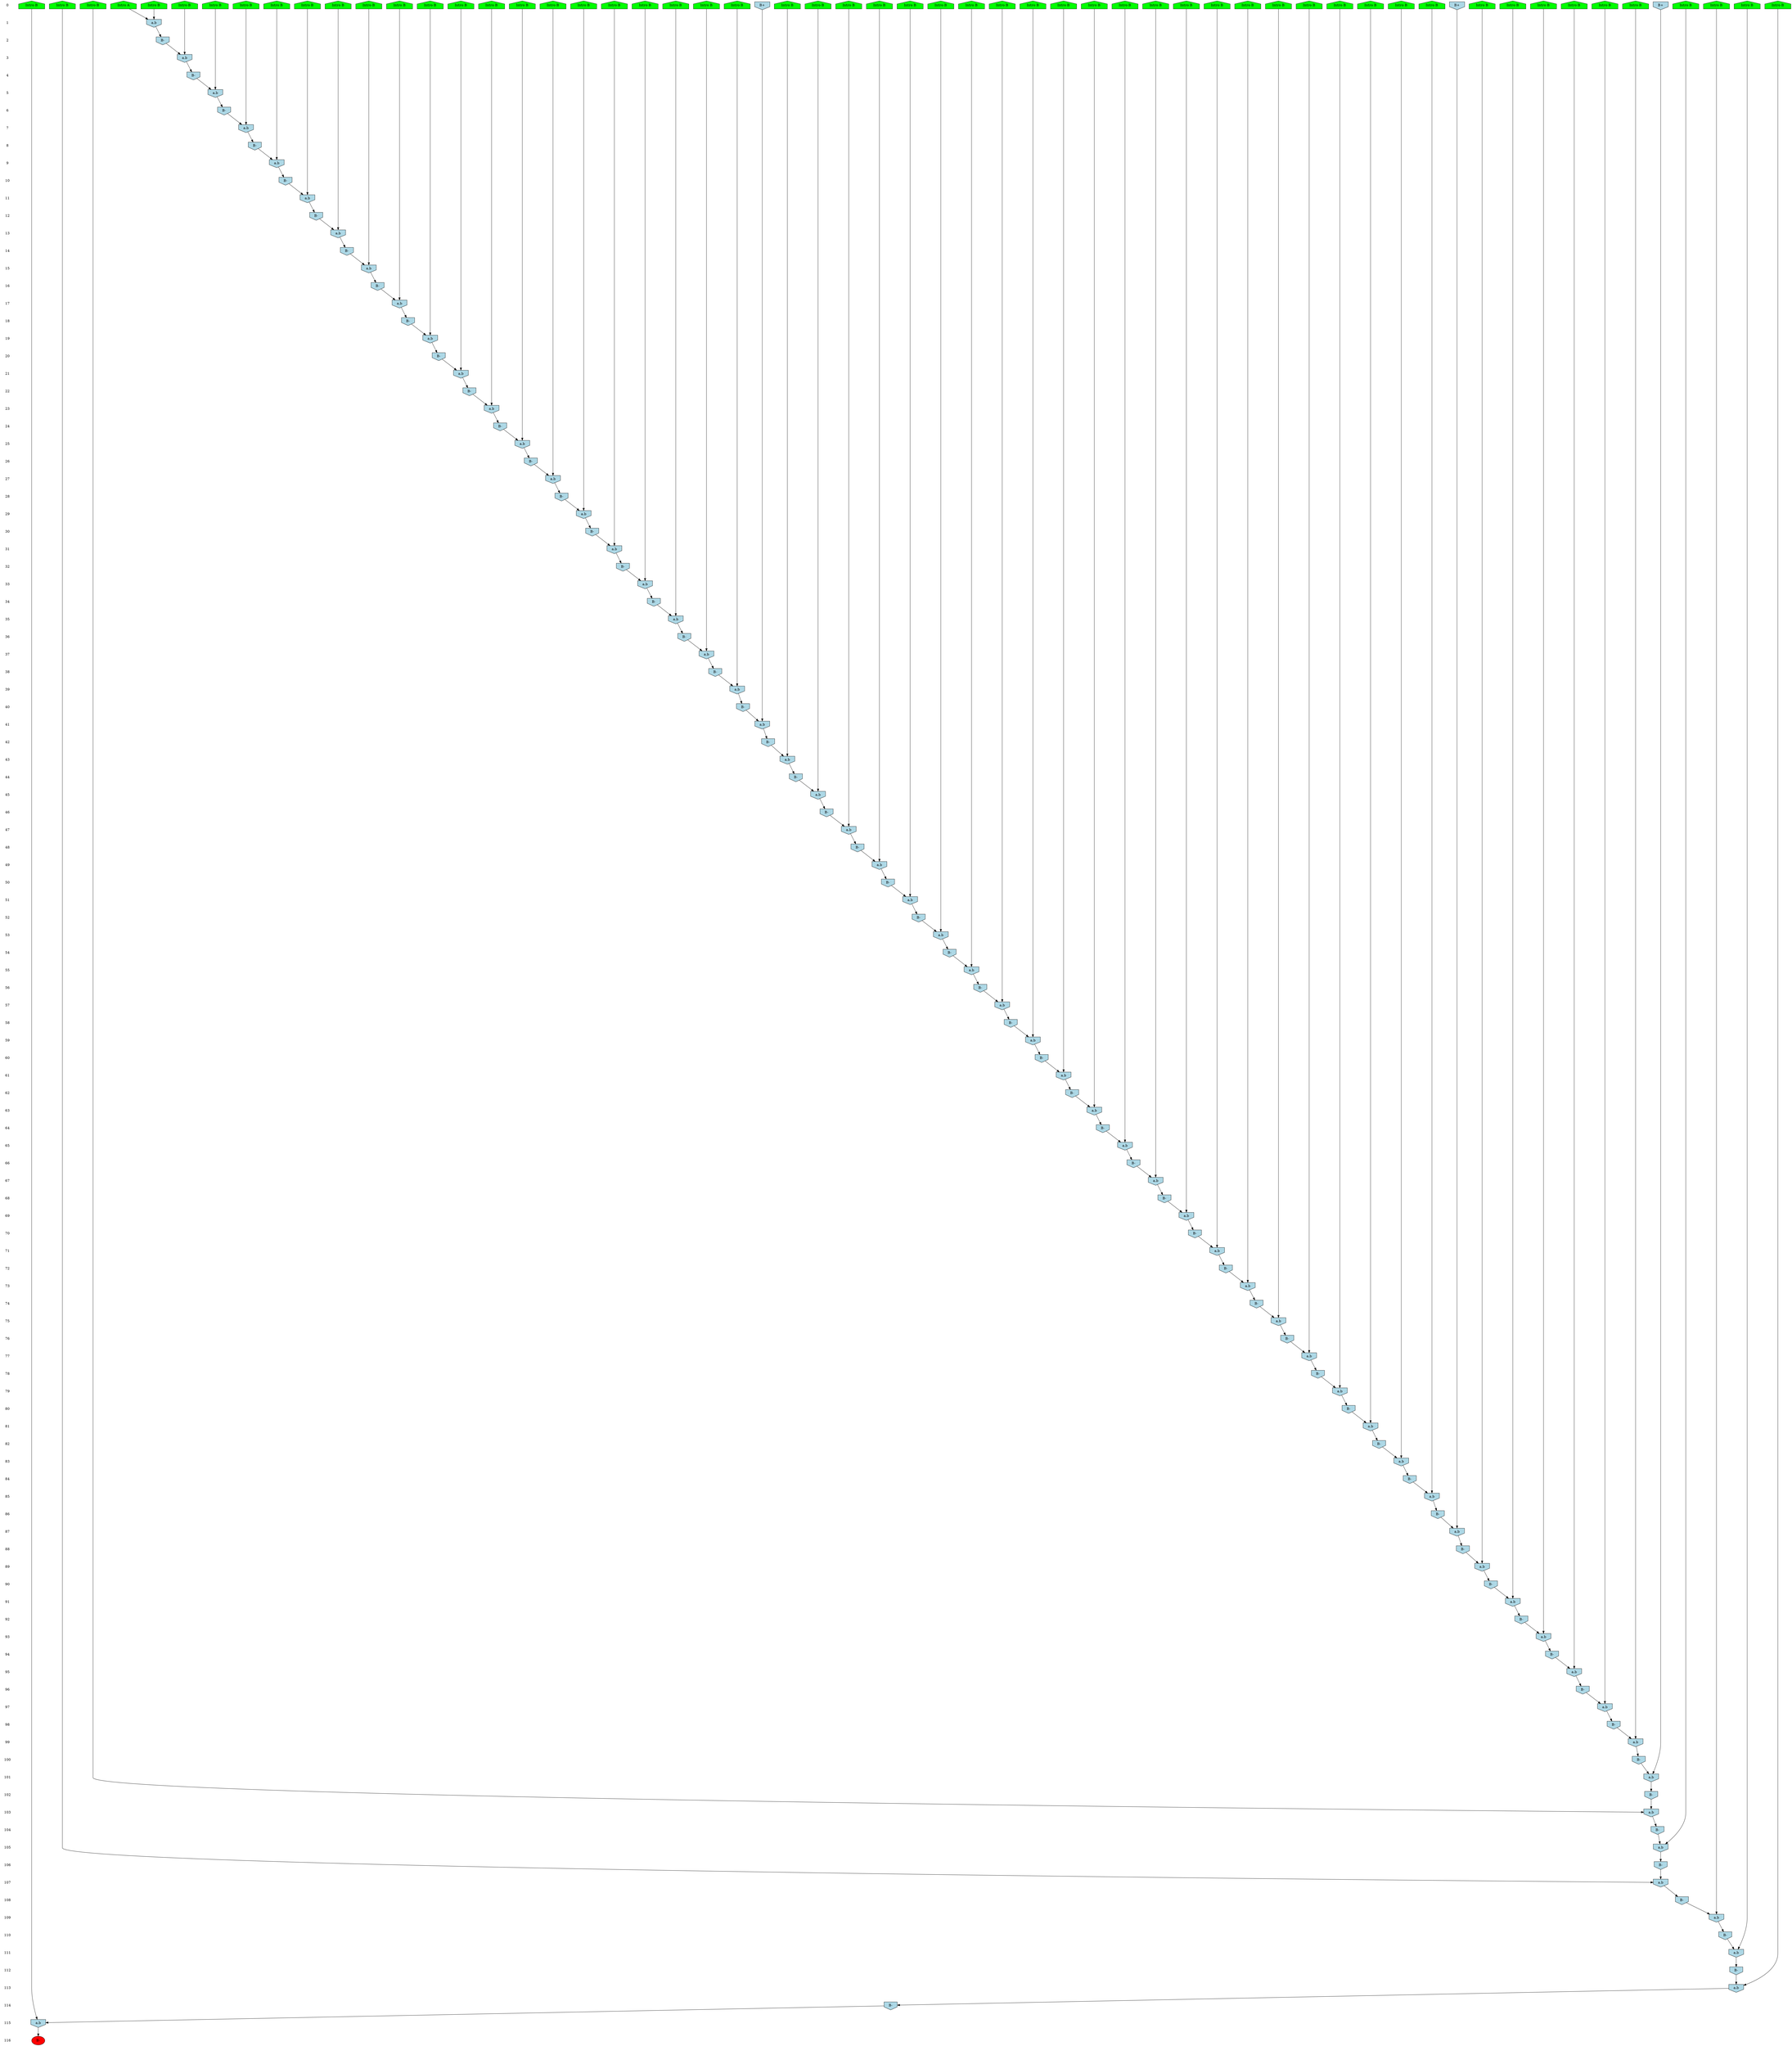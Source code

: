 /* Compression of 1 causal flows obtained in average at 5.022067E+01 t.u */
/* Compressed causal flows were: [58] */
digraph G{
 ranksep=.5 ; 
{ rank = same ; "0" [shape=plaintext] ; node_1 [label ="Intro B", shape=house, style=filled, fillcolor=green] ;
node_2 [label ="Intro B", shape=house, style=filled, fillcolor=green] ;
node_3 [label ="Intro B", shape=house, style=filled, fillcolor=green] ;
node_4 [label ="Intro B", shape=house, style=filled, fillcolor=green] ;
node_5 [label ="Intro B", shape=house, style=filled, fillcolor=green] ;
node_6 [label ="Intro B", shape=house, style=filled, fillcolor=green] ;
node_7 [label ="Intro B", shape=house, style=filled, fillcolor=green] ;
node_8 [label ="Intro B", shape=house, style=filled, fillcolor=green] ;
node_9 [label ="Intro B", shape=house, style=filled, fillcolor=green] ;
node_10 [label ="Intro B", shape=house, style=filled, fillcolor=green] ;
node_11 [label ="Intro B", shape=house, style=filled, fillcolor=green] ;
node_12 [label ="Intro B", shape=house, style=filled, fillcolor=green] ;
node_13 [label ="Intro B", shape=house, style=filled, fillcolor=green] ;
node_14 [label ="Intro B", shape=house, style=filled, fillcolor=green] ;
node_15 [label ="Intro B", shape=house, style=filled, fillcolor=green] ;
node_16 [label ="Intro B", shape=house, style=filled, fillcolor=green] ;
node_17 [label ="Intro B", shape=house, style=filled, fillcolor=green] ;
node_18 [label ="Intro B", shape=house, style=filled, fillcolor=green] ;
node_19 [label ="Intro B", shape=house, style=filled, fillcolor=green] ;
node_20 [label ="Intro B", shape=house, style=filled, fillcolor=green] ;
node_21 [label ="Intro B", shape=house, style=filled, fillcolor=green] ;
node_22 [label ="Intro B", shape=house, style=filled, fillcolor=green] ;
node_23 [label ="Intro B", shape=house, style=filled, fillcolor=green] ;
node_24 [label ="Intro B", shape=house, style=filled, fillcolor=green] ;
node_25 [label ="Intro B", shape=house, style=filled, fillcolor=green] ;
node_26 [label ="Intro B", shape=house, style=filled, fillcolor=green] ;
node_27 [label ="Intro B", shape=house, style=filled, fillcolor=green] ;
node_28 [label ="Intro B", shape=house, style=filled, fillcolor=green] ;
node_29 [label ="Intro B", shape=house, style=filled, fillcolor=green] ;
node_30 [label ="Intro B", shape=house, style=filled, fillcolor=green] ;
node_31 [label ="Intro B", shape=house, style=filled, fillcolor=green] ;
node_32 [label ="Intro B", shape=house, style=filled, fillcolor=green] ;
node_33 [label ="Intro B", shape=house, style=filled, fillcolor=green] ;
node_34 [label ="Intro B", shape=house, style=filled, fillcolor=green] ;
node_35 [label ="Intro B", shape=house, style=filled, fillcolor=green] ;
node_36 [label ="Intro B", shape=house, style=filled, fillcolor=green] ;
node_37 [label ="Intro B", shape=house, style=filled, fillcolor=green] ;
node_38 [label ="Intro B", shape=house, style=filled, fillcolor=green] ;
node_39 [label ="Intro B", shape=house, style=filled, fillcolor=green] ;
node_40 [label ="Intro B", shape=house, style=filled, fillcolor=green] ;
node_41 [label ="Intro B", shape=house, style=filled, fillcolor=green] ;
node_42 [label ="Intro B", shape=house, style=filled, fillcolor=green] ;
node_43 [label ="Intro B", shape=house, style=filled, fillcolor=green] ;
node_44 [label ="Intro B", shape=house, style=filled, fillcolor=green] ;
node_45 [label ="Intro B", shape=house, style=filled, fillcolor=green] ;
node_46 [label ="Intro B", shape=house, style=filled, fillcolor=green] ;
node_47 [label ="Intro B", shape=house, style=filled, fillcolor=green] ;
node_48 [label ="Intro B", shape=house, style=filled, fillcolor=green] ;
node_49 [label ="Intro B", shape=house, style=filled, fillcolor=green] ;
node_50 [label ="Intro B", shape=house, style=filled, fillcolor=green] ;
node_51 [label ="Intro B", shape=house, style=filled, fillcolor=green] ;
node_52 [label ="Intro B", shape=house, style=filled, fillcolor=green] ;
node_53 [label ="Intro B", shape=house, style=filled, fillcolor=green] ;
node_54 [label ="Intro B", shape=house, style=filled, fillcolor=green] ;
node_55 [label ="Intro B", shape=house, style=filled, fillcolor=green] ;
node_56 [label ="Intro A", shape=house, style=filled, fillcolor=green] ;
node_62 [label="B+", shape=invhouse, style=filled, fillcolor = lightblue] ;
node_71 [label="B+", shape=invhouse, style=filled, fillcolor = lightblue] ;
node_124 [label="B+", shape=invhouse, style=filled, fillcolor = lightblue] ;
}
{ rank = same ; "1" [shape=plaintext] ; node_57 [label="a.b", shape=invhouse, style=filled, fillcolor = lightblue] ;
}
{ rank = same ; "2" [shape=plaintext] ; node_58 [label="B-", shape=invhouse, style=filled, fillcolor = lightblue] ;
}
{ rank = same ; "3" [shape=plaintext] ; node_59 [label="a.b", shape=invhouse, style=filled, fillcolor = lightblue] ;
}
{ rank = same ; "4" [shape=plaintext] ; node_60 [label="B-", shape=invhouse, style=filled, fillcolor = lightblue] ;
}
{ rank = same ; "5" [shape=plaintext] ; node_61 [label="a.b", shape=invhouse, style=filled, fillcolor = lightblue] ;
}
{ rank = same ; "6" [shape=plaintext] ; node_63 [label="B-", shape=invhouse, style=filled, fillcolor = lightblue] ;
}
{ rank = same ; "7" [shape=plaintext] ; node_64 [label="a.b", shape=invhouse, style=filled, fillcolor = lightblue] ;
}
{ rank = same ; "8" [shape=plaintext] ; node_65 [label="B-", shape=invhouse, style=filled, fillcolor = lightblue] ;
}
{ rank = same ; "9" [shape=plaintext] ; node_66 [label="a.b", shape=invhouse, style=filled, fillcolor = lightblue] ;
}
{ rank = same ; "10" [shape=plaintext] ; node_67 [label="B-", shape=invhouse, style=filled, fillcolor = lightblue] ;
}
{ rank = same ; "11" [shape=plaintext] ; node_68 [label="a.b", shape=invhouse, style=filled, fillcolor = lightblue] ;
}
{ rank = same ; "12" [shape=plaintext] ; node_69 [label="B-", shape=invhouse, style=filled, fillcolor = lightblue] ;
}
{ rank = same ; "13" [shape=plaintext] ; node_70 [label="a.b", shape=invhouse, style=filled, fillcolor = lightblue] ;
}
{ rank = same ; "14" [shape=plaintext] ; node_72 [label="B-", shape=invhouse, style=filled, fillcolor = lightblue] ;
}
{ rank = same ; "15" [shape=plaintext] ; node_73 [label="a.b", shape=invhouse, style=filled, fillcolor = lightblue] ;
}
{ rank = same ; "16" [shape=plaintext] ; node_74 [label="B-", shape=invhouse, style=filled, fillcolor = lightblue] ;
}
{ rank = same ; "17" [shape=plaintext] ; node_75 [label="a.b", shape=invhouse, style=filled, fillcolor = lightblue] ;
}
{ rank = same ; "18" [shape=plaintext] ; node_76 [label="B-", shape=invhouse, style=filled, fillcolor = lightblue] ;
}
{ rank = same ; "19" [shape=plaintext] ; node_77 [label="a.b", shape=invhouse, style=filled, fillcolor = lightblue] ;
}
{ rank = same ; "20" [shape=plaintext] ; node_78 [label="B-", shape=invhouse, style=filled, fillcolor = lightblue] ;
}
{ rank = same ; "21" [shape=plaintext] ; node_79 [label="a.b", shape=invhouse, style=filled, fillcolor = lightblue] ;
}
{ rank = same ; "22" [shape=plaintext] ; node_80 [label="B-", shape=invhouse, style=filled, fillcolor = lightblue] ;
}
{ rank = same ; "23" [shape=plaintext] ; node_81 [label="a.b", shape=invhouse, style=filled, fillcolor = lightblue] ;
}
{ rank = same ; "24" [shape=plaintext] ; node_82 [label="B-", shape=invhouse, style=filled, fillcolor = lightblue] ;
}
{ rank = same ; "25" [shape=plaintext] ; node_83 [label="a.b", shape=invhouse, style=filled, fillcolor = lightblue] ;
}
{ rank = same ; "26" [shape=plaintext] ; node_84 [label="B-", shape=invhouse, style=filled, fillcolor = lightblue] ;
}
{ rank = same ; "27" [shape=plaintext] ; node_85 [label="a.b", shape=invhouse, style=filled, fillcolor = lightblue] ;
}
{ rank = same ; "28" [shape=plaintext] ; node_86 [label="B-", shape=invhouse, style=filled, fillcolor = lightblue] ;
}
{ rank = same ; "29" [shape=plaintext] ; node_87 [label="a.b", shape=invhouse, style=filled, fillcolor = lightblue] ;
}
{ rank = same ; "30" [shape=plaintext] ; node_88 [label="B-", shape=invhouse, style=filled, fillcolor = lightblue] ;
}
{ rank = same ; "31" [shape=plaintext] ; node_89 [label="a.b", shape=invhouse, style=filled, fillcolor = lightblue] ;
}
{ rank = same ; "32" [shape=plaintext] ; node_90 [label="B-", shape=invhouse, style=filled, fillcolor = lightblue] ;
}
{ rank = same ; "33" [shape=plaintext] ; node_91 [label="a.b", shape=invhouse, style=filled, fillcolor = lightblue] ;
}
{ rank = same ; "34" [shape=plaintext] ; node_92 [label="B-", shape=invhouse, style=filled, fillcolor = lightblue] ;
}
{ rank = same ; "35" [shape=plaintext] ; node_93 [label="a.b", shape=invhouse, style=filled, fillcolor = lightblue] ;
}
{ rank = same ; "36" [shape=plaintext] ; node_94 [label="B-", shape=invhouse, style=filled, fillcolor = lightblue] ;
}
{ rank = same ; "37" [shape=plaintext] ; node_95 [label="a.b", shape=invhouse, style=filled, fillcolor = lightblue] ;
}
{ rank = same ; "38" [shape=plaintext] ; node_96 [label="B-", shape=invhouse, style=filled, fillcolor = lightblue] ;
}
{ rank = same ; "39" [shape=plaintext] ; node_97 [label="a.b", shape=invhouse, style=filled, fillcolor = lightblue] ;
}
{ rank = same ; "40" [shape=plaintext] ; node_98 [label="B-", shape=invhouse, style=filled, fillcolor = lightblue] ;
}
{ rank = same ; "41" [shape=plaintext] ; node_99 [label="a.b", shape=invhouse, style=filled, fillcolor = lightblue] ;
}
{ rank = same ; "42" [shape=plaintext] ; node_100 [label="B-", shape=invhouse, style=filled, fillcolor = lightblue] ;
}
{ rank = same ; "43" [shape=plaintext] ; node_101 [label="a.b", shape=invhouse, style=filled, fillcolor = lightblue] ;
}
{ rank = same ; "44" [shape=plaintext] ; node_102 [label="B-", shape=invhouse, style=filled, fillcolor = lightblue] ;
}
{ rank = same ; "45" [shape=plaintext] ; node_103 [label="a.b", shape=invhouse, style=filled, fillcolor = lightblue] ;
}
{ rank = same ; "46" [shape=plaintext] ; node_104 [label="B-", shape=invhouse, style=filled, fillcolor = lightblue] ;
}
{ rank = same ; "47" [shape=plaintext] ; node_105 [label="a.b", shape=invhouse, style=filled, fillcolor = lightblue] ;
}
{ rank = same ; "48" [shape=plaintext] ; node_106 [label="B-", shape=invhouse, style=filled, fillcolor = lightblue] ;
}
{ rank = same ; "49" [shape=plaintext] ; node_107 [label="a.b", shape=invhouse, style=filled, fillcolor = lightblue] ;
}
{ rank = same ; "50" [shape=plaintext] ; node_108 [label="B-", shape=invhouse, style=filled, fillcolor = lightblue] ;
}
{ rank = same ; "51" [shape=plaintext] ; node_109 [label="a.b", shape=invhouse, style=filled, fillcolor = lightblue] ;
}
{ rank = same ; "52" [shape=plaintext] ; node_110 [label="B-", shape=invhouse, style=filled, fillcolor = lightblue] ;
}
{ rank = same ; "53" [shape=plaintext] ; node_111 [label="a.b", shape=invhouse, style=filled, fillcolor = lightblue] ;
}
{ rank = same ; "54" [shape=plaintext] ; node_112 [label="B-", shape=invhouse, style=filled, fillcolor = lightblue] ;
}
{ rank = same ; "55" [shape=plaintext] ; node_113 [label="a.b", shape=invhouse, style=filled, fillcolor = lightblue] ;
}
{ rank = same ; "56" [shape=plaintext] ; node_114 [label="B-", shape=invhouse, style=filled, fillcolor = lightblue] ;
}
{ rank = same ; "57" [shape=plaintext] ; node_115 [label="a.b", shape=invhouse, style=filled, fillcolor = lightblue] ;
}
{ rank = same ; "58" [shape=plaintext] ; node_116 [label="B-", shape=invhouse, style=filled, fillcolor = lightblue] ;
}
{ rank = same ; "59" [shape=plaintext] ; node_117 [label="a.b", shape=invhouse, style=filled, fillcolor = lightblue] ;
}
{ rank = same ; "60" [shape=plaintext] ; node_118 [label="B-", shape=invhouse, style=filled, fillcolor = lightblue] ;
}
{ rank = same ; "61" [shape=plaintext] ; node_119 [label="a.b", shape=invhouse, style=filled, fillcolor = lightblue] ;
}
{ rank = same ; "62" [shape=plaintext] ; node_120 [label="B-", shape=invhouse, style=filled, fillcolor = lightblue] ;
}
{ rank = same ; "63" [shape=plaintext] ; node_121 [label="a.b", shape=invhouse, style=filled, fillcolor = lightblue] ;
}
{ rank = same ; "64" [shape=plaintext] ; node_122 [label="B-", shape=invhouse, style=filled, fillcolor = lightblue] ;
}
{ rank = same ; "65" [shape=plaintext] ; node_123 [label="a.b", shape=invhouse, style=filled, fillcolor = lightblue] ;
}
{ rank = same ; "66" [shape=plaintext] ; node_125 [label="B-", shape=invhouse, style=filled, fillcolor = lightblue] ;
}
{ rank = same ; "67" [shape=plaintext] ; node_126 [label="a.b", shape=invhouse, style=filled, fillcolor = lightblue] ;
}
{ rank = same ; "68" [shape=plaintext] ; node_127 [label="B-", shape=invhouse, style=filled, fillcolor = lightblue] ;
}
{ rank = same ; "69" [shape=plaintext] ; node_128 [label="a.b", shape=invhouse, style=filled, fillcolor = lightblue] ;
}
{ rank = same ; "70" [shape=plaintext] ; node_129 [label="B-", shape=invhouse, style=filled, fillcolor = lightblue] ;
}
{ rank = same ; "71" [shape=plaintext] ; node_130 [label="a.b", shape=invhouse, style=filled, fillcolor = lightblue] ;
}
{ rank = same ; "72" [shape=plaintext] ; node_131 [label="B-", shape=invhouse, style=filled, fillcolor = lightblue] ;
}
{ rank = same ; "73" [shape=plaintext] ; node_132 [label="a.b", shape=invhouse, style=filled, fillcolor = lightblue] ;
}
{ rank = same ; "74" [shape=plaintext] ; node_133 [label="B-", shape=invhouse, style=filled, fillcolor = lightblue] ;
}
{ rank = same ; "75" [shape=plaintext] ; node_134 [label="a.b", shape=invhouse, style=filled, fillcolor = lightblue] ;
}
{ rank = same ; "76" [shape=plaintext] ; node_135 [label="B-", shape=invhouse, style=filled, fillcolor = lightblue] ;
}
{ rank = same ; "77" [shape=plaintext] ; node_136 [label="a.b", shape=invhouse, style=filled, fillcolor = lightblue] ;
}
{ rank = same ; "78" [shape=plaintext] ; node_137 [label="B-", shape=invhouse, style=filled, fillcolor = lightblue] ;
}
{ rank = same ; "79" [shape=plaintext] ; node_138 [label="a.b", shape=invhouse, style=filled, fillcolor = lightblue] ;
}
{ rank = same ; "80" [shape=plaintext] ; node_139 [label="B-", shape=invhouse, style=filled, fillcolor = lightblue] ;
}
{ rank = same ; "81" [shape=plaintext] ; node_140 [label="a.b", shape=invhouse, style=filled, fillcolor = lightblue] ;
}
{ rank = same ; "82" [shape=plaintext] ; node_141 [label="B-", shape=invhouse, style=filled, fillcolor = lightblue] ;
}
{ rank = same ; "83" [shape=plaintext] ; node_142 [label="a.b", shape=invhouse, style=filled, fillcolor = lightblue] ;
}
{ rank = same ; "84" [shape=plaintext] ; node_143 [label="B-", shape=invhouse, style=filled, fillcolor = lightblue] ;
}
{ rank = same ; "85" [shape=plaintext] ; node_144 [label="a.b", shape=invhouse, style=filled, fillcolor = lightblue] ;
}
{ rank = same ; "86" [shape=plaintext] ; node_145 [label="B-", shape=invhouse, style=filled, fillcolor = lightblue] ;
}
{ rank = same ; "87" [shape=plaintext] ; node_146 [label="a.b", shape=invhouse, style=filled, fillcolor = lightblue] ;
}
{ rank = same ; "88" [shape=plaintext] ; node_147 [label="B-", shape=invhouse, style=filled, fillcolor = lightblue] ;
}
{ rank = same ; "89" [shape=plaintext] ; node_148 [label="a.b", shape=invhouse, style=filled, fillcolor = lightblue] ;
}
{ rank = same ; "90" [shape=plaintext] ; node_149 [label="B-", shape=invhouse, style=filled, fillcolor = lightblue] ;
}
{ rank = same ; "91" [shape=plaintext] ; node_150 [label="a.b", shape=invhouse, style=filled, fillcolor = lightblue] ;
}
{ rank = same ; "92" [shape=plaintext] ; node_151 [label="B-", shape=invhouse, style=filled, fillcolor = lightblue] ;
}
{ rank = same ; "93" [shape=plaintext] ; node_152 [label="a.b", shape=invhouse, style=filled, fillcolor = lightblue] ;
}
{ rank = same ; "94" [shape=plaintext] ; node_153 [label="B-", shape=invhouse, style=filled, fillcolor = lightblue] ;
}
{ rank = same ; "95" [shape=plaintext] ; node_154 [label="a.b", shape=invhouse, style=filled, fillcolor = lightblue] ;
}
{ rank = same ; "96" [shape=plaintext] ; node_155 [label="B-", shape=invhouse, style=filled, fillcolor = lightblue] ;
}
{ rank = same ; "97" [shape=plaintext] ; node_156 [label="a.b", shape=invhouse, style=filled, fillcolor = lightblue] ;
}
{ rank = same ; "98" [shape=plaintext] ; node_157 [label="B-", shape=invhouse, style=filled, fillcolor = lightblue] ;
}
{ rank = same ; "99" [shape=plaintext] ; node_158 [label="a.b", shape=invhouse, style=filled, fillcolor = lightblue] ;
}
{ rank = same ; "100" [shape=plaintext] ; node_159 [label="B-", shape=invhouse, style=filled, fillcolor = lightblue] ;
}
{ rank = same ; "101" [shape=plaintext] ; node_160 [label="a.b", shape=invhouse, style=filled, fillcolor = lightblue] ;
}
{ rank = same ; "102" [shape=plaintext] ; node_161 [label="B-", shape=invhouse, style=filled, fillcolor = lightblue] ;
}
{ rank = same ; "103" [shape=plaintext] ; node_162 [label="a.b", shape=invhouse, style=filled, fillcolor = lightblue] ;
}
{ rank = same ; "104" [shape=plaintext] ; node_163 [label="B-", shape=invhouse, style=filled, fillcolor = lightblue] ;
}
{ rank = same ; "105" [shape=plaintext] ; node_164 [label="a.b", shape=invhouse, style=filled, fillcolor = lightblue] ;
}
{ rank = same ; "106" [shape=plaintext] ; node_165 [label="B-", shape=invhouse, style=filled, fillcolor = lightblue] ;
}
{ rank = same ; "107" [shape=plaintext] ; node_166 [label="a.b", shape=invhouse, style=filled, fillcolor = lightblue] ;
}
{ rank = same ; "108" [shape=plaintext] ; node_167 [label="B-", shape=invhouse, style=filled, fillcolor = lightblue] ;
}
{ rank = same ; "109" [shape=plaintext] ; node_168 [label="a.b", shape=invhouse, style=filled, fillcolor = lightblue] ;
}
{ rank = same ; "110" [shape=plaintext] ; node_169 [label="B-", shape=invhouse, style=filled, fillcolor = lightblue] ;
}
{ rank = same ; "111" [shape=plaintext] ; node_170 [label="a.b", shape=invhouse, style=filled, fillcolor = lightblue] ;
}
{ rank = same ; "112" [shape=plaintext] ; node_171 [label="B-", shape=invhouse, style=filled, fillcolor = lightblue] ;
}
{ rank = same ; "113" [shape=plaintext] ; node_172 [label="a.b", shape=invhouse, style=filled, fillcolor = lightblue] ;
}
{ rank = same ; "114" [shape=plaintext] ; node_173 [label="B-", shape=invhouse, style=filled, fillcolor = lightblue] ;
}
{ rank = same ; "115" [shape=plaintext] ; node_174 [label="a.b", shape=invhouse, style=filled, fillcolor = lightblue] ;
}
{ rank = same ; "116" [shape=plaintext] ; node_175 [label ="B-", style=filled, fillcolor=red] ;
}
"0" -> "1" [style="invis"]; 
"1" -> "2" [style="invis"]; 
"2" -> "3" [style="invis"]; 
"3" -> "4" [style="invis"]; 
"4" -> "5" [style="invis"]; 
"5" -> "6" [style="invis"]; 
"6" -> "7" [style="invis"]; 
"7" -> "8" [style="invis"]; 
"8" -> "9" [style="invis"]; 
"9" -> "10" [style="invis"]; 
"10" -> "11" [style="invis"]; 
"11" -> "12" [style="invis"]; 
"12" -> "13" [style="invis"]; 
"13" -> "14" [style="invis"]; 
"14" -> "15" [style="invis"]; 
"15" -> "16" [style="invis"]; 
"16" -> "17" [style="invis"]; 
"17" -> "18" [style="invis"]; 
"18" -> "19" [style="invis"]; 
"19" -> "20" [style="invis"]; 
"20" -> "21" [style="invis"]; 
"21" -> "22" [style="invis"]; 
"22" -> "23" [style="invis"]; 
"23" -> "24" [style="invis"]; 
"24" -> "25" [style="invis"]; 
"25" -> "26" [style="invis"]; 
"26" -> "27" [style="invis"]; 
"27" -> "28" [style="invis"]; 
"28" -> "29" [style="invis"]; 
"29" -> "30" [style="invis"]; 
"30" -> "31" [style="invis"]; 
"31" -> "32" [style="invis"]; 
"32" -> "33" [style="invis"]; 
"33" -> "34" [style="invis"]; 
"34" -> "35" [style="invis"]; 
"35" -> "36" [style="invis"]; 
"36" -> "37" [style="invis"]; 
"37" -> "38" [style="invis"]; 
"38" -> "39" [style="invis"]; 
"39" -> "40" [style="invis"]; 
"40" -> "41" [style="invis"]; 
"41" -> "42" [style="invis"]; 
"42" -> "43" [style="invis"]; 
"43" -> "44" [style="invis"]; 
"44" -> "45" [style="invis"]; 
"45" -> "46" [style="invis"]; 
"46" -> "47" [style="invis"]; 
"47" -> "48" [style="invis"]; 
"48" -> "49" [style="invis"]; 
"49" -> "50" [style="invis"]; 
"50" -> "51" [style="invis"]; 
"51" -> "52" [style="invis"]; 
"52" -> "53" [style="invis"]; 
"53" -> "54" [style="invis"]; 
"54" -> "55" [style="invis"]; 
"55" -> "56" [style="invis"]; 
"56" -> "57" [style="invis"]; 
"57" -> "58" [style="invis"]; 
"58" -> "59" [style="invis"]; 
"59" -> "60" [style="invis"]; 
"60" -> "61" [style="invis"]; 
"61" -> "62" [style="invis"]; 
"62" -> "63" [style="invis"]; 
"63" -> "64" [style="invis"]; 
"64" -> "65" [style="invis"]; 
"65" -> "66" [style="invis"]; 
"66" -> "67" [style="invis"]; 
"67" -> "68" [style="invis"]; 
"68" -> "69" [style="invis"]; 
"69" -> "70" [style="invis"]; 
"70" -> "71" [style="invis"]; 
"71" -> "72" [style="invis"]; 
"72" -> "73" [style="invis"]; 
"73" -> "74" [style="invis"]; 
"74" -> "75" [style="invis"]; 
"75" -> "76" [style="invis"]; 
"76" -> "77" [style="invis"]; 
"77" -> "78" [style="invis"]; 
"78" -> "79" [style="invis"]; 
"79" -> "80" [style="invis"]; 
"80" -> "81" [style="invis"]; 
"81" -> "82" [style="invis"]; 
"82" -> "83" [style="invis"]; 
"83" -> "84" [style="invis"]; 
"84" -> "85" [style="invis"]; 
"85" -> "86" [style="invis"]; 
"86" -> "87" [style="invis"]; 
"87" -> "88" [style="invis"]; 
"88" -> "89" [style="invis"]; 
"89" -> "90" [style="invis"]; 
"90" -> "91" [style="invis"]; 
"91" -> "92" [style="invis"]; 
"92" -> "93" [style="invis"]; 
"93" -> "94" [style="invis"]; 
"94" -> "95" [style="invis"]; 
"95" -> "96" [style="invis"]; 
"96" -> "97" [style="invis"]; 
"97" -> "98" [style="invis"]; 
"98" -> "99" [style="invis"]; 
"99" -> "100" [style="invis"]; 
"100" -> "101" [style="invis"]; 
"101" -> "102" [style="invis"]; 
"102" -> "103" [style="invis"]; 
"103" -> "104" [style="invis"]; 
"104" -> "105" [style="invis"]; 
"105" -> "106" [style="invis"]; 
"106" -> "107" [style="invis"]; 
"107" -> "108" [style="invis"]; 
"108" -> "109" [style="invis"]; 
"109" -> "110" [style="invis"]; 
"110" -> "111" [style="invis"]; 
"111" -> "112" [style="invis"]; 
"112" -> "113" [style="invis"]; 
"113" -> "114" [style="invis"]; 
"114" -> "115" [style="invis"]; 
"115" -> "116" [style="invis"]; 
node_6 -> node_57
node_56 -> node_57
node_57 -> node_58
node_20 -> node_59
node_58 -> node_59
node_59 -> node_60
node_16 -> node_61
node_60 -> node_61
node_61 -> node_63
node_50 -> node_64
node_63 -> node_64
node_64 -> node_65
node_11 -> node_66
node_65 -> node_66
node_66 -> node_67
node_36 -> node_68
node_67 -> node_68
node_68 -> node_69
node_40 -> node_70
node_69 -> node_70
node_70 -> node_72
node_47 -> node_73
node_72 -> node_73
node_73 -> node_74
node_22 -> node_75
node_74 -> node_75
node_75 -> node_76
node_9 -> node_77
node_76 -> node_77
node_77 -> node_78
node_52 -> node_79
node_78 -> node_79
node_79 -> node_80
node_17 -> node_81
node_80 -> node_81
node_81 -> node_82
node_49 -> node_83
node_82 -> node_83
node_83 -> node_84
node_29 -> node_85
node_84 -> node_85
node_85 -> node_86
node_23 -> node_87
node_86 -> node_87
node_87 -> node_88
node_4 -> node_89
node_88 -> node_89
node_89 -> node_90
node_33 -> node_91
node_90 -> node_91
node_91 -> node_92
node_15 -> node_93
node_92 -> node_93
node_93 -> node_94
node_14 -> node_95
node_94 -> node_95
node_95 -> node_96
node_21 -> node_97
node_96 -> node_97
node_97 -> node_98
node_71 -> node_99
node_98 -> node_99
node_99 -> node_100
node_44 -> node_101
node_100 -> node_101
node_101 -> node_102
node_35 -> node_103
node_102 -> node_103
node_103 -> node_104
node_26 -> node_105
node_104 -> node_105
node_105 -> node_106
node_34 -> node_107
node_106 -> node_107
node_107 -> node_108
node_53 -> node_109
node_108 -> node_109
node_109 -> node_110
node_13 -> node_111
node_110 -> node_111
node_111 -> node_112
node_24 -> node_113
node_112 -> node_113
node_113 -> node_114
node_3 -> node_115
node_114 -> node_115
node_115 -> node_116
node_46 -> node_117
node_116 -> node_117
node_117 -> node_118
node_10 -> node_119
node_118 -> node_119
node_119 -> node_120
node_39 -> node_121
node_120 -> node_121
node_121 -> node_122
node_2 -> node_123
node_122 -> node_123
node_123 -> node_125
node_43 -> node_126
node_125 -> node_126
node_126 -> node_127
node_19 -> node_128
node_127 -> node_128
node_128 -> node_129
node_30 -> node_130
node_129 -> node_130
node_130 -> node_131
node_45 -> node_132
node_131 -> node_132
node_132 -> node_133
node_25 -> node_134
node_133 -> node_134
node_134 -> node_135
node_48 -> node_136
node_135 -> node_136
node_136 -> node_137
node_54 -> node_138
node_137 -> node_138
node_138 -> node_139
node_55 -> node_140
node_139 -> node_140
node_140 -> node_141
node_42 -> node_142
node_141 -> node_142
node_142 -> node_143
node_7 -> node_144
node_143 -> node_144
node_144 -> node_145
node_124 -> node_146
node_145 -> node_146
node_146 -> node_147
node_5 -> node_148
node_147 -> node_148
node_148 -> node_149
node_51 -> node_150
node_149 -> node_150
node_150 -> node_151
node_37 -> node_152
node_151 -> node_152
node_152 -> node_153
node_18 -> node_154
node_153 -> node_154
node_154 -> node_155
node_41 -> node_156
node_155 -> node_156
node_156 -> node_157
node_12 -> node_158
node_157 -> node_158
node_158 -> node_159
node_62 -> node_160
node_159 -> node_160
node_160 -> node_161
node_1 -> node_162
node_161 -> node_162
node_162 -> node_163
node_32 -> node_164
node_163 -> node_164
node_164 -> node_165
node_38 -> node_166
node_165 -> node_166
node_166 -> node_167
node_8 -> node_168
node_167 -> node_168
node_168 -> node_169
node_31 -> node_170
node_169 -> node_170
node_170 -> node_171
node_28 -> node_172
node_171 -> node_172
node_172 -> node_173
node_27 -> node_174
node_173 -> node_174
node_174 -> node_175
}
/*
 Dot generation time: 0.001006
*/